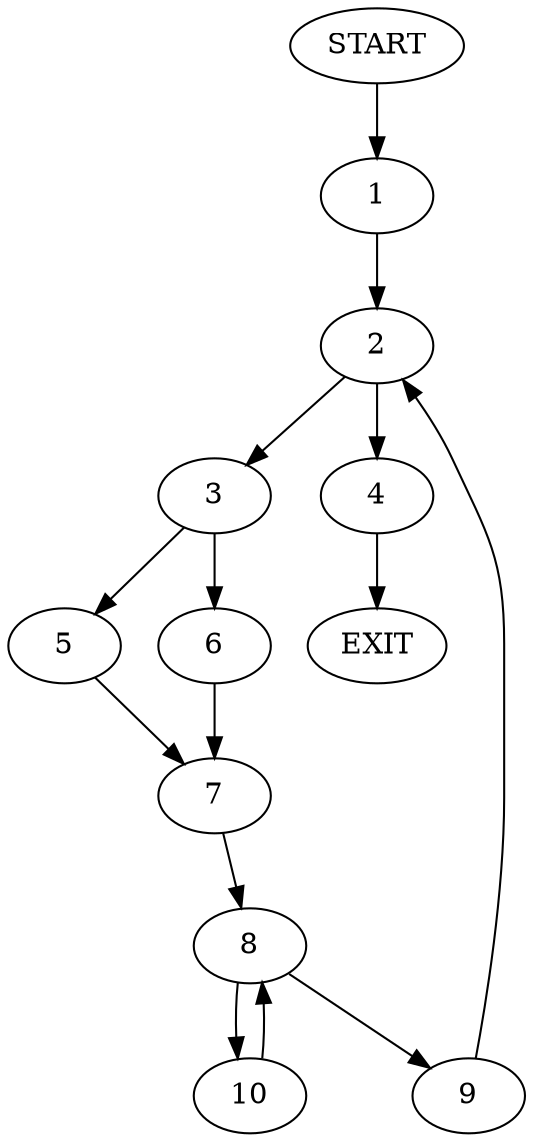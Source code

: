 digraph {
0 [label="START"]
11 [label="EXIT"]
0 -> 1
1 -> 2
2 -> 3
2 -> 4
3 -> 5
3 -> 6
4 -> 11
6 -> 7
5 -> 7
7 -> 8
8 -> 9
8 -> 10
10 -> 8
9 -> 2
}
